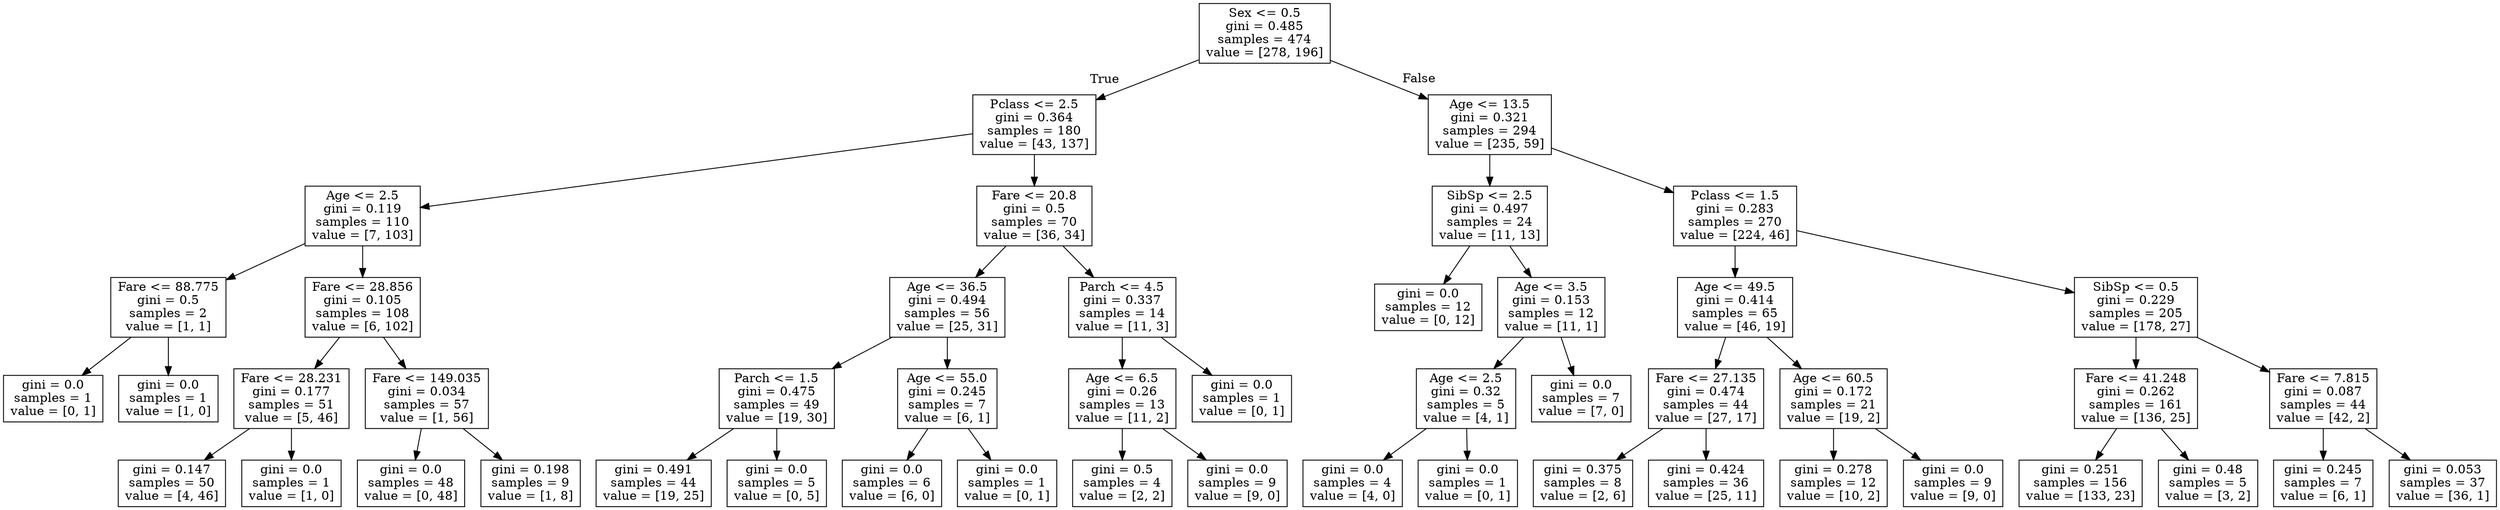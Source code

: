 digraph Tree {
node [shape=box] ;
0 [label="Sex <= 0.5\ngini = 0.485\nsamples = 474\nvalue = [278, 196]"] ;
1 [label="Pclass <= 2.5\ngini = 0.364\nsamples = 180\nvalue = [43, 137]"] ;
0 -> 1 [labeldistance=2.5, labelangle=45, headlabel="True"] ;
2 [label="Age <= 2.5\ngini = 0.119\nsamples = 110\nvalue = [7, 103]"] ;
1 -> 2 ;
3 [label="Fare <= 88.775\ngini = 0.5\nsamples = 2\nvalue = [1, 1]"] ;
2 -> 3 ;
4 [label="gini = 0.0\nsamples = 1\nvalue = [0, 1]"] ;
3 -> 4 ;
5 [label="gini = 0.0\nsamples = 1\nvalue = [1, 0]"] ;
3 -> 5 ;
6 [label="Fare <= 28.856\ngini = 0.105\nsamples = 108\nvalue = [6, 102]"] ;
2 -> 6 ;
7 [label="Fare <= 28.231\ngini = 0.177\nsamples = 51\nvalue = [5, 46]"] ;
6 -> 7 ;
8 [label="gini = 0.147\nsamples = 50\nvalue = [4, 46]"] ;
7 -> 8 ;
9 [label="gini = 0.0\nsamples = 1\nvalue = [1, 0]"] ;
7 -> 9 ;
10 [label="Fare <= 149.035\ngini = 0.034\nsamples = 57\nvalue = [1, 56]"] ;
6 -> 10 ;
11 [label="gini = 0.0\nsamples = 48\nvalue = [0, 48]"] ;
10 -> 11 ;
12 [label="gini = 0.198\nsamples = 9\nvalue = [1, 8]"] ;
10 -> 12 ;
13 [label="Fare <= 20.8\ngini = 0.5\nsamples = 70\nvalue = [36, 34]"] ;
1 -> 13 ;
14 [label="Age <= 36.5\ngini = 0.494\nsamples = 56\nvalue = [25, 31]"] ;
13 -> 14 ;
15 [label="Parch <= 1.5\ngini = 0.475\nsamples = 49\nvalue = [19, 30]"] ;
14 -> 15 ;
16 [label="gini = 0.491\nsamples = 44\nvalue = [19, 25]"] ;
15 -> 16 ;
17 [label="gini = 0.0\nsamples = 5\nvalue = [0, 5]"] ;
15 -> 17 ;
18 [label="Age <= 55.0\ngini = 0.245\nsamples = 7\nvalue = [6, 1]"] ;
14 -> 18 ;
19 [label="gini = 0.0\nsamples = 6\nvalue = [6, 0]"] ;
18 -> 19 ;
20 [label="gini = 0.0\nsamples = 1\nvalue = [0, 1]"] ;
18 -> 20 ;
21 [label="Parch <= 4.5\ngini = 0.337\nsamples = 14\nvalue = [11, 3]"] ;
13 -> 21 ;
22 [label="Age <= 6.5\ngini = 0.26\nsamples = 13\nvalue = [11, 2]"] ;
21 -> 22 ;
23 [label="gini = 0.5\nsamples = 4\nvalue = [2, 2]"] ;
22 -> 23 ;
24 [label="gini = 0.0\nsamples = 9\nvalue = [9, 0]"] ;
22 -> 24 ;
25 [label="gini = 0.0\nsamples = 1\nvalue = [0, 1]"] ;
21 -> 25 ;
26 [label="Age <= 13.5\ngini = 0.321\nsamples = 294\nvalue = [235, 59]"] ;
0 -> 26 [labeldistance=2.5, labelangle=-45, headlabel="False"] ;
27 [label="SibSp <= 2.5\ngini = 0.497\nsamples = 24\nvalue = [11, 13]"] ;
26 -> 27 ;
28 [label="gini = 0.0\nsamples = 12\nvalue = [0, 12]"] ;
27 -> 28 ;
29 [label="Age <= 3.5\ngini = 0.153\nsamples = 12\nvalue = [11, 1]"] ;
27 -> 29 ;
30 [label="Age <= 2.5\ngini = 0.32\nsamples = 5\nvalue = [4, 1]"] ;
29 -> 30 ;
31 [label="gini = 0.0\nsamples = 4\nvalue = [4, 0]"] ;
30 -> 31 ;
32 [label="gini = 0.0\nsamples = 1\nvalue = [0, 1]"] ;
30 -> 32 ;
33 [label="gini = 0.0\nsamples = 7\nvalue = [7, 0]"] ;
29 -> 33 ;
34 [label="Pclass <= 1.5\ngini = 0.283\nsamples = 270\nvalue = [224, 46]"] ;
26 -> 34 ;
35 [label="Age <= 49.5\ngini = 0.414\nsamples = 65\nvalue = [46, 19]"] ;
34 -> 35 ;
36 [label="Fare <= 27.135\ngini = 0.474\nsamples = 44\nvalue = [27, 17]"] ;
35 -> 36 ;
37 [label="gini = 0.375\nsamples = 8\nvalue = [2, 6]"] ;
36 -> 37 ;
38 [label="gini = 0.424\nsamples = 36\nvalue = [25, 11]"] ;
36 -> 38 ;
39 [label="Age <= 60.5\ngini = 0.172\nsamples = 21\nvalue = [19, 2]"] ;
35 -> 39 ;
40 [label="gini = 0.278\nsamples = 12\nvalue = [10, 2]"] ;
39 -> 40 ;
41 [label="gini = 0.0\nsamples = 9\nvalue = [9, 0]"] ;
39 -> 41 ;
42 [label="SibSp <= 0.5\ngini = 0.229\nsamples = 205\nvalue = [178, 27]"] ;
34 -> 42 ;
43 [label="Fare <= 41.248\ngini = 0.262\nsamples = 161\nvalue = [136, 25]"] ;
42 -> 43 ;
44 [label="gini = 0.251\nsamples = 156\nvalue = [133, 23]"] ;
43 -> 44 ;
45 [label="gini = 0.48\nsamples = 5\nvalue = [3, 2]"] ;
43 -> 45 ;
46 [label="Fare <= 7.815\ngini = 0.087\nsamples = 44\nvalue = [42, 2]"] ;
42 -> 46 ;
47 [label="gini = 0.245\nsamples = 7\nvalue = [6, 1]"] ;
46 -> 47 ;
48 [label="gini = 0.053\nsamples = 37\nvalue = [36, 1]"] ;
46 -> 48 ;
}